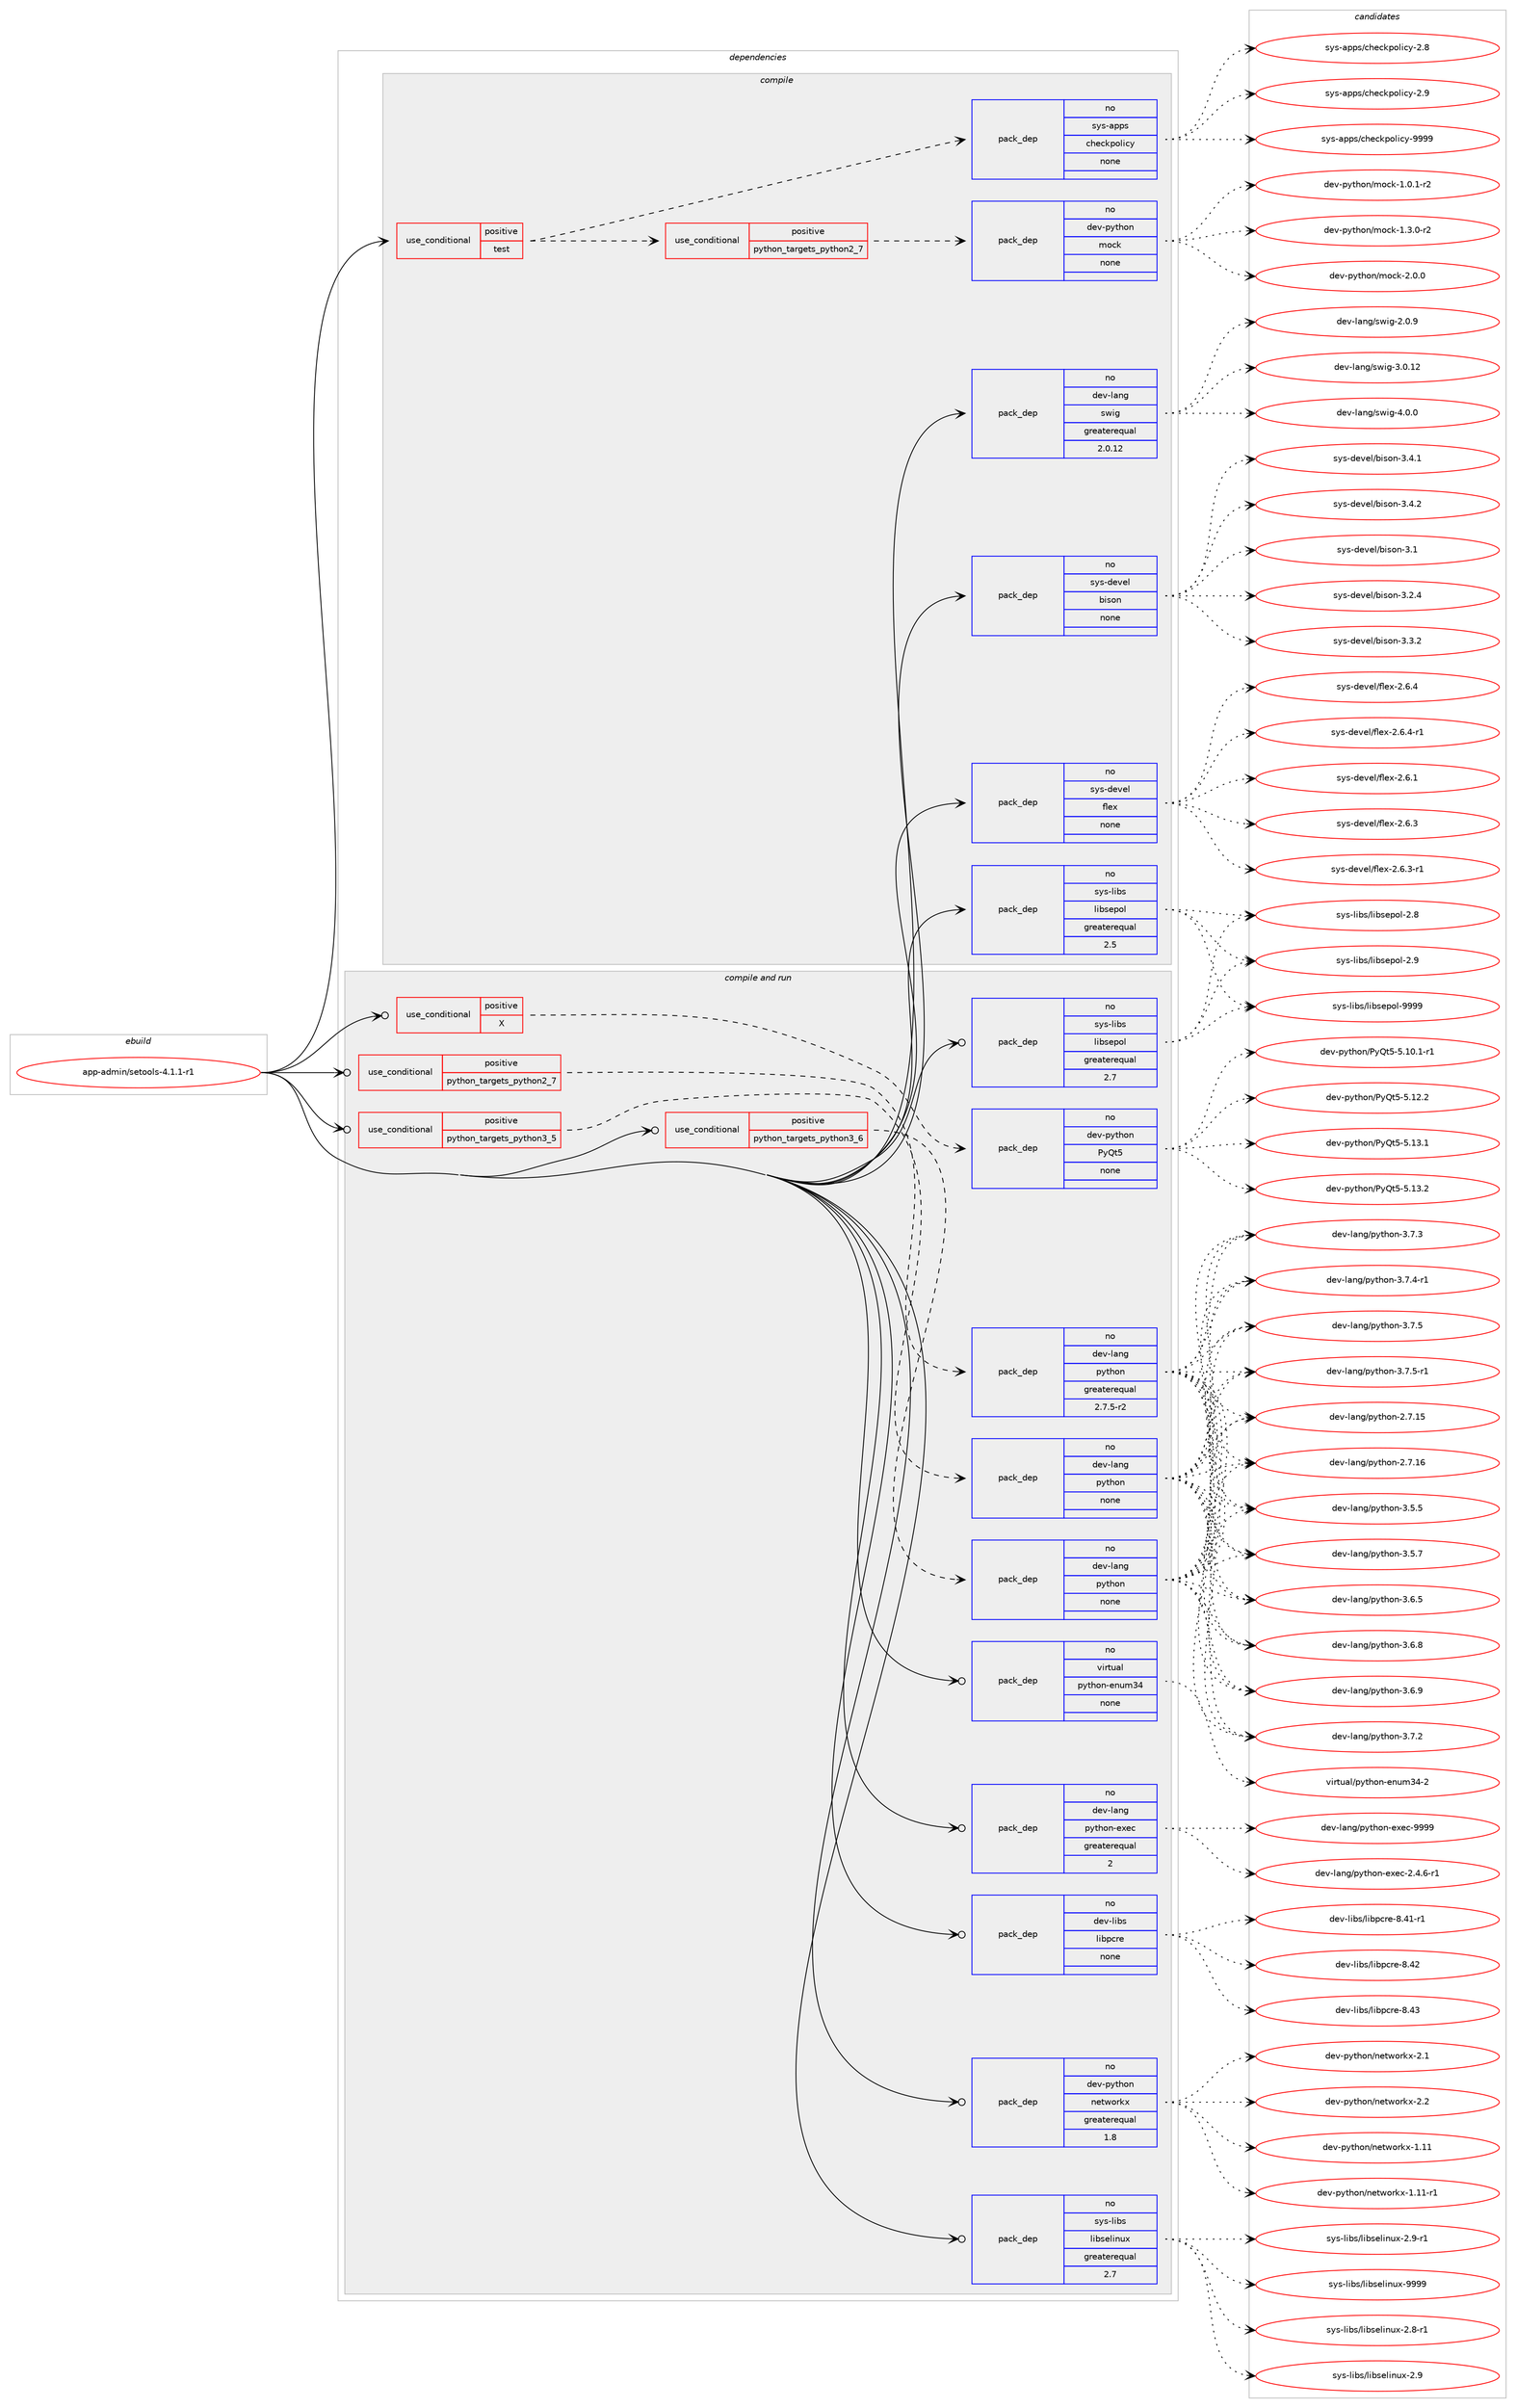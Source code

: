 digraph prolog {

# *************
# Graph options
# *************

newrank=true;
concentrate=true;
compound=true;
graph [rankdir=LR,fontname=Helvetica,fontsize=10,ranksep=1.5];#, ranksep=2.5, nodesep=0.2];
edge  [arrowhead=vee];
node  [fontname=Helvetica,fontsize=10];

# **********
# The ebuild
# **********

subgraph cluster_leftcol {
color=gray;
rank=same;
label=<<i>ebuild</i>>;
id [label="app-admin/setools-4.1.1-r1", color=red, width=4, href="../app-admin/setools-4.1.1-r1.svg"];
}

# ****************
# The dependencies
# ****************

subgraph cluster_midcol {
color=gray;
label=<<i>dependencies</i>>;
subgraph cluster_compile {
fillcolor="#eeeeee";
style=filled;
label=<<i>compile</i>>;
subgraph cond112212 {
dependency471110 [label=<<TABLE BORDER="0" CELLBORDER="1" CELLSPACING="0" CELLPADDING="4"><TR><TD ROWSPAN="3" CELLPADDING="10">use_conditional</TD></TR><TR><TD>positive</TD></TR><TR><TD>test</TD></TR></TABLE>>, shape=none, color=red];
subgraph cond112213 {
dependency471111 [label=<<TABLE BORDER="0" CELLBORDER="1" CELLSPACING="0" CELLPADDING="4"><TR><TD ROWSPAN="3" CELLPADDING="10">use_conditional</TD></TR><TR><TD>positive</TD></TR><TR><TD>python_targets_python2_7</TD></TR></TABLE>>, shape=none, color=red];
subgraph pack350349 {
dependency471112 [label=<<TABLE BORDER="0" CELLBORDER="1" CELLSPACING="0" CELLPADDING="4" WIDTH="220"><TR><TD ROWSPAN="6" CELLPADDING="30">pack_dep</TD></TR><TR><TD WIDTH="110">no</TD></TR><TR><TD>dev-python</TD></TR><TR><TD>mock</TD></TR><TR><TD>none</TD></TR><TR><TD></TD></TR></TABLE>>, shape=none, color=blue];
}
dependency471111:e -> dependency471112:w [weight=20,style="dashed",arrowhead="vee"];
}
dependency471110:e -> dependency471111:w [weight=20,style="dashed",arrowhead="vee"];
subgraph pack350350 {
dependency471113 [label=<<TABLE BORDER="0" CELLBORDER="1" CELLSPACING="0" CELLPADDING="4" WIDTH="220"><TR><TD ROWSPAN="6" CELLPADDING="30">pack_dep</TD></TR><TR><TD WIDTH="110">no</TD></TR><TR><TD>sys-apps</TD></TR><TR><TD>checkpolicy</TD></TR><TR><TD>none</TD></TR><TR><TD></TD></TR></TABLE>>, shape=none, color=blue];
}
dependency471110:e -> dependency471113:w [weight=20,style="dashed",arrowhead="vee"];
}
id:e -> dependency471110:w [weight=20,style="solid",arrowhead="vee"];
subgraph pack350351 {
dependency471114 [label=<<TABLE BORDER="0" CELLBORDER="1" CELLSPACING="0" CELLPADDING="4" WIDTH="220"><TR><TD ROWSPAN="6" CELLPADDING="30">pack_dep</TD></TR><TR><TD WIDTH="110">no</TD></TR><TR><TD>dev-lang</TD></TR><TR><TD>swig</TD></TR><TR><TD>greaterequal</TD></TR><TR><TD>2.0.12</TD></TR></TABLE>>, shape=none, color=blue];
}
id:e -> dependency471114:w [weight=20,style="solid",arrowhead="vee"];
subgraph pack350352 {
dependency471115 [label=<<TABLE BORDER="0" CELLBORDER="1" CELLSPACING="0" CELLPADDING="4" WIDTH="220"><TR><TD ROWSPAN="6" CELLPADDING="30">pack_dep</TD></TR><TR><TD WIDTH="110">no</TD></TR><TR><TD>sys-devel</TD></TR><TR><TD>bison</TD></TR><TR><TD>none</TD></TR><TR><TD></TD></TR></TABLE>>, shape=none, color=blue];
}
id:e -> dependency471115:w [weight=20,style="solid",arrowhead="vee"];
subgraph pack350353 {
dependency471116 [label=<<TABLE BORDER="0" CELLBORDER="1" CELLSPACING="0" CELLPADDING="4" WIDTH="220"><TR><TD ROWSPAN="6" CELLPADDING="30">pack_dep</TD></TR><TR><TD WIDTH="110">no</TD></TR><TR><TD>sys-devel</TD></TR><TR><TD>flex</TD></TR><TR><TD>none</TD></TR><TR><TD></TD></TR></TABLE>>, shape=none, color=blue];
}
id:e -> dependency471116:w [weight=20,style="solid",arrowhead="vee"];
subgraph pack350354 {
dependency471117 [label=<<TABLE BORDER="0" CELLBORDER="1" CELLSPACING="0" CELLPADDING="4" WIDTH="220"><TR><TD ROWSPAN="6" CELLPADDING="30">pack_dep</TD></TR><TR><TD WIDTH="110">no</TD></TR><TR><TD>sys-libs</TD></TR><TR><TD>libsepol</TD></TR><TR><TD>greaterequal</TD></TR><TR><TD>2.5</TD></TR></TABLE>>, shape=none, color=blue];
}
id:e -> dependency471117:w [weight=20,style="solid",arrowhead="vee"];
}
subgraph cluster_compileandrun {
fillcolor="#eeeeee";
style=filled;
label=<<i>compile and run</i>>;
subgraph cond112214 {
dependency471118 [label=<<TABLE BORDER="0" CELLBORDER="1" CELLSPACING="0" CELLPADDING="4"><TR><TD ROWSPAN="3" CELLPADDING="10">use_conditional</TD></TR><TR><TD>positive</TD></TR><TR><TD>X</TD></TR></TABLE>>, shape=none, color=red];
subgraph pack350355 {
dependency471119 [label=<<TABLE BORDER="0" CELLBORDER="1" CELLSPACING="0" CELLPADDING="4" WIDTH="220"><TR><TD ROWSPAN="6" CELLPADDING="30">pack_dep</TD></TR><TR><TD WIDTH="110">no</TD></TR><TR><TD>dev-python</TD></TR><TR><TD>PyQt5</TD></TR><TR><TD>none</TD></TR><TR><TD></TD></TR></TABLE>>, shape=none, color=blue];
}
dependency471118:e -> dependency471119:w [weight=20,style="dashed",arrowhead="vee"];
}
id:e -> dependency471118:w [weight=20,style="solid",arrowhead="odotvee"];
subgraph cond112215 {
dependency471120 [label=<<TABLE BORDER="0" CELLBORDER="1" CELLSPACING="0" CELLPADDING="4"><TR><TD ROWSPAN="3" CELLPADDING="10">use_conditional</TD></TR><TR><TD>positive</TD></TR><TR><TD>python_targets_python2_7</TD></TR></TABLE>>, shape=none, color=red];
subgraph pack350356 {
dependency471121 [label=<<TABLE BORDER="0" CELLBORDER="1" CELLSPACING="0" CELLPADDING="4" WIDTH="220"><TR><TD ROWSPAN="6" CELLPADDING="30">pack_dep</TD></TR><TR><TD WIDTH="110">no</TD></TR><TR><TD>dev-lang</TD></TR><TR><TD>python</TD></TR><TR><TD>greaterequal</TD></TR><TR><TD>2.7.5-r2</TD></TR></TABLE>>, shape=none, color=blue];
}
dependency471120:e -> dependency471121:w [weight=20,style="dashed",arrowhead="vee"];
}
id:e -> dependency471120:w [weight=20,style="solid",arrowhead="odotvee"];
subgraph cond112216 {
dependency471122 [label=<<TABLE BORDER="0" CELLBORDER="1" CELLSPACING="0" CELLPADDING="4"><TR><TD ROWSPAN="3" CELLPADDING="10">use_conditional</TD></TR><TR><TD>positive</TD></TR><TR><TD>python_targets_python3_5</TD></TR></TABLE>>, shape=none, color=red];
subgraph pack350357 {
dependency471123 [label=<<TABLE BORDER="0" CELLBORDER="1" CELLSPACING="0" CELLPADDING="4" WIDTH="220"><TR><TD ROWSPAN="6" CELLPADDING="30">pack_dep</TD></TR><TR><TD WIDTH="110">no</TD></TR><TR><TD>dev-lang</TD></TR><TR><TD>python</TD></TR><TR><TD>none</TD></TR><TR><TD></TD></TR></TABLE>>, shape=none, color=blue];
}
dependency471122:e -> dependency471123:w [weight=20,style="dashed",arrowhead="vee"];
}
id:e -> dependency471122:w [weight=20,style="solid",arrowhead="odotvee"];
subgraph cond112217 {
dependency471124 [label=<<TABLE BORDER="0" CELLBORDER="1" CELLSPACING="0" CELLPADDING="4"><TR><TD ROWSPAN="3" CELLPADDING="10">use_conditional</TD></TR><TR><TD>positive</TD></TR><TR><TD>python_targets_python3_6</TD></TR></TABLE>>, shape=none, color=red];
subgraph pack350358 {
dependency471125 [label=<<TABLE BORDER="0" CELLBORDER="1" CELLSPACING="0" CELLPADDING="4" WIDTH="220"><TR><TD ROWSPAN="6" CELLPADDING="30">pack_dep</TD></TR><TR><TD WIDTH="110">no</TD></TR><TR><TD>dev-lang</TD></TR><TR><TD>python</TD></TR><TR><TD>none</TD></TR><TR><TD></TD></TR></TABLE>>, shape=none, color=blue];
}
dependency471124:e -> dependency471125:w [weight=20,style="dashed",arrowhead="vee"];
}
id:e -> dependency471124:w [weight=20,style="solid",arrowhead="odotvee"];
subgraph pack350359 {
dependency471126 [label=<<TABLE BORDER="0" CELLBORDER="1" CELLSPACING="0" CELLPADDING="4" WIDTH="220"><TR><TD ROWSPAN="6" CELLPADDING="30">pack_dep</TD></TR><TR><TD WIDTH="110">no</TD></TR><TR><TD>dev-lang</TD></TR><TR><TD>python-exec</TD></TR><TR><TD>greaterequal</TD></TR><TR><TD>2</TD></TR></TABLE>>, shape=none, color=blue];
}
id:e -> dependency471126:w [weight=20,style="solid",arrowhead="odotvee"];
subgraph pack350360 {
dependency471127 [label=<<TABLE BORDER="0" CELLBORDER="1" CELLSPACING="0" CELLPADDING="4" WIDTH="220"><TR><TD ROWSPAN="6" CELLPADDING="30">pack_dep</TD></TR><TR><TD WIDTH="110">no</TD></TR><TR><TD>dev-libs</TD></TR><TR><TD>libpcre</TD></TR><TR><TD>none</TD></TR><TR><TD></TD></TR></TABLE>>, shape=none, color=blue];
}
id:e -> dependency471127:w [weight=20,style="solid",arrowhead="odotvee"];
subgraph pack350361 {
dependency471128 [label=<<TABLE BORDER="0" CELLBORDER="1" CELLSPACING="0" CELLPADDING="4" WIDTH="220"><TR><TD ROWSPAN="6" CELLPADDING="30">pack_dep</TD></TR><TR><TD WIDTH="110">no</TD></TR><TR><TD>dev-python</TD></TR><TR><TD>networkx</TD></TR><TR><TD>greaterequal</TD></TR><TR><TD>1.8</TD></TR></TABLE>>, shape=none, color=blue];
}
id:e -> dependency471128:w [weight=20,style="solid",arrowhead="odotvee"];
subgraph pack350362 {
dependency471129 [label=<<TABLE BORDER="0" CELLBORDER="1" CELLSPACING="0" CELLPADDING="4" WIDTH="220"><TR><TD ROWSPAN="6" CELLPADDING="30">pack_dep</TD></TR><TR><TD WIDTH="110">no</TD></TR><TR><TD>sys-libs</TD></TR><TR><TD>libselinux</TD></TR><TR><TD>greaterequal</TD></TR><TR><TD>2.7</TD></TR></TABLE>>, shape=none, color=blue];
}
id:e -> dependency471129:w [weight=20,style="solid",arrowhead="odotvee"];
subgraph pack350363 {
dependency471130 [label=<<TABLE BORDER="0" CELLBORDER="1" CELLSPACING="0" CELLPADDING="4" WIDTH="220"><TR><TD ROWSPAN="6" CELLPADDING="30">pack_dep</TD></TR><TR><TD WIDTH="110">no</TD></TR><TR><TD>sys-libs</TD></TR><TR><TD>libsepol</TD></TR><TR><TD>greaterequal</TD></TR><TR><TD>2.7</TD></TR></TABLE>>, shape=none, color=blue];
}
id:e -> dependency471130:w [weight=20,style="solid",arrowhead="odotvee"];
subgraph pack350364 {
dependency471131 [label=<<TABLE BORDER="0" CELLBORDER="1" CELLSPACING="0" CELLPADDING="4" WIDTH="220"><TR><TD ROWSPAN="6" CELLPADDING="30">pack_dep</TD></TR><TR><TD WIDTH="110">no</TD></TR><TR><TD>virtual</TD></TR><TR><TD>python-enum34</TD></TR><TR><TD>none</TD></TR><TR><TD></TD></TR></TABLE>>, shape=none, color=blue];
}
id:e -> dependency471131:w [weight=20,style="solid",arrowhead="odotvee"];
}
subgraph cluster_run {
fillcolor="#eeeeee";
style=filled;
label=<<i>run</i>>;
}
}

# **************
# The candidates
# **************

subgraph cluster_choices {
rank=same;
color=gray;
label=<<i>candidates</i>>;

subgraph choice350349 {
color=black;
nodesep=1;
choice1001011184511212111610411111047109111991074549464846494511450 [label="dev-python/mock-1.0.1-r2", color=red, width=4,href="../dev-python/mock-1.0.1-r2.svg"];
choice1001011184511212111610411111047109111991074549465146484511450 [label="dev-python/mock-1.3.0-r2", color=red, width=4,href="../dev-python/mock-1.3.0-r2.svg"];
choice100101118451121211161041111104710911199107455046484648 [label="dev-python/mock-2.0.0", color=red, width=4,href="../dev-python/mock-2.0.0.svg"];
dependency471112:e -> choice1001011184511212111610411111047109111991074549464846494511450:w [style=dotted,weight="100"];
dependency471112:e -> choice1001011184511212111610411111047109111991074549465146484511450:w [style=dotted,weight="100"];
dependency471112:e -> choice100101118451121211161041111104710911199107455046484648:w [style=dotted,weight="100"];
}
subgraph choice350350 {
color=black;
nodesep=1;
choice11512111545971121121154799104101991071121111081059912145504656 [label="sys-apps/checkpolicy-2.8", color=red, width=4,href="../sys-apps/checkpolicy-2.8.svg"];
choice11512111545971121121154799104101991071121111081059912145504657 [label="sys-apps/checkpolicy-2.9", color=red, width=4,href="../sys-apps/checkpolicy-2.9.svg"];
choice1151211154597112112115479910410199107112111108105991214557575757 [label="sys-apps/checkpolicy-9999", color=red, width=4,href="../sys-apps/checkpolicy-9999.svg"];
dependency471113:e -> choice11512111545971121121154799104101991071121111081059912145504656:w [style=dotted,weight="100"];
dependency471113:e -> choice11512111545971121121154799104101991071121111081059912145504657:w [style=dotted,weight="100"];
dependency471113:e -> choice1151211154597112112115479910410199107112111108105991214557575757:w [style=dotted,weight="100"];
}
subgraph choice350351 {
color=black;
nodesep=1;
choice100101118451089711010347115119105103455046484657 [label="dev-lang/swig-2.0.9", color=red, width=4,href="../dev-lang/swig-2.0.9.svg"];
choice10010111845108971101034711511910510345514648464950 [label="dev-lang/swig-3.0.12", color=red, width=4,href="../dev-lang/swig-3.0.12.svg"];
choice100101118451089711010347115119105103455246484648 [label="dev-lang/swig-4.0.0", color=red, width=4,href="../dev-lang/swig-4.0.0.svg"];
dependency471114:e -> choice100101118451089711010347115119105103455046484657:w [style=dotted,weight="100"];
dependency471114:e -> choice10010111845108971101034711511910510345514648464950:w [style=dotted,weight="100"];
dependency471114:e -> choice100101118451089711010347115119105103455246484648:w [style=dotted,weight="100"];
}
subgraph choice350352 {
color=black;
nodesep=1;
choice11512111545100101118101108479810511511111045514649 [label="sys-devel/bison-3.1", color=red, width=4,href="../sys-devel/bison-3.1.svg"];
choice115121115451001011181011084798105115111110455146504652 [label="sys-devel/bison-3.2.4", color=red, width=4,href="../sys-devel/bison-3.2.4.svg"];
choice115121115451001011181011084798105115111110455146514650 [label="sys-devel/bison-3.3.2", color=red, width=4,href="../sys-devel/bison-3.3.2.svg"];
choice115121115451001011181011084798105115111110455146524649 [label="sys-devel/bison-3.4.1", color=red, width=4,href="../sys-devel/bison-3.4.1.svg"];
choice115121115451001011181011084798105115111110455146524650 [label="sys-devel/bison-3.4.2", color=red, width=4,href="../sys-devel/bison-3.4.2.svg"];
dependency471115:e -> choice11512111545100101118101108479810511511111045514649:w [style=dotted,weight="100"];
dependency471115:e -> choice115121115451001011181011084798105115111110455146504652:w [style=dotted,weight="100"];
dependency471115:e -> choice115121115451001011181011084798105115111110455146514650:w [style=dotted,weight="100"];
dependency471115:e -> choice115121115451001011181011084798105115111110455146524649:w [style=dotted,weight="100"];
dependency471115:e -> choice115121115451001011181011084798105115111110455146524650:w [style=dotted,weight="100"];
}
subgraph choice350353 {
color=black;
nodesep=1;
choice1151211154510010111810110847102108101120455046544649 [label="sys-devel/flex-2.6.1", color=red, width=4,href="../sys-devel/flex-2.6.1.svg"];
choice1151211154510010111810110847102108101120455046544651 [label="sys-devel/flex-2.6.3", color=red, width=4,href="../sys-devel/flex-2.6.3.svg"];
choice11512111545100101118101108471021081011204550465446514511449 [label="sys-devel/flex-2.6.3-r1", color=red, width=4,href="../sys-devel/flex-2.6.3-r1.svg"];
choice1151211154510010111810110847102108101120455046544652 [label="sys-devel/flex-2.6.4", color=red, width=4,href="../sys-devel/flex-2.6.4.svg"];
choice11512111545100101118101108471021081011204550465446524511449 [label="sys-devel/flex-2.6.4-r1", color=red, width=4,href="../sys-devel/flex-2.6.4-r1.svg"];
dependency471116:e -> choice1151211154510010111810110847102108101120455046544649:w [style=dotted,weight="100"];
dependency471116:e -> choice1151211154510010111810110847102108101120455046544651:w [style=dotted,weight="100"];
dependency471116:e -> choice11512111545100101118101108471021081011204550465446514511449:w [style=dotted,weight="100"];
dependency471116:e -> choice1151211154510010111810110847102108101120455046544652:w [style=dotted,weight="100"];
dependency471116:e -> choice11512111545100101118101108471021081011204550465446524511449:w [style=dotted,weight="100"];
}
subgraph choice350354 {
color=black;
nodesep=1;
choice1151211154510810598115471081059811510111211110845504656 [label="sys-libs/libsepol-2.8", color=red, width=4,href="../sys-libs/libsepol-2.8.svg"];
choice1151211154510810598115471081059811510111211110845504657 [label="sys-libs/libsepol-2.9", color=red, width=4,href="../sys-libs/libsepol-2.9.svg"];
choice115121115451081059811547108105981151011121111084557575757 [label="sys-libs/libsepol-9999", color=red, width=4,href="../sys-libs/libsepol-9999.svg"];
dependency471117:e -> choice1151211154510810598115471081059811510111211110845504656:w [style=dotted,weight="100"];
dependency471117:e -> choice1151211154510810598115471081059811510111211110845504657:w [style=dotted,weight="100"];
dependency471117:e -> choice115121115451081059811547108105981151011121111084557575757:w [style=dotted,weight="100"];
}
subgraph choice350355 {
color=black;
nodesep=1;
choice1001011184511212111610411111047801218111653455346494846494511449 [label="dev-python/PyQt5-5.10.1-r1", color=red, width=4,href="../dev-python/PyQt5-5.10.1-r1.svg"];
choice100101118451121211161041111104780121811165345534649504650 [label="dev-python/PyQt5-5.12.2", color=red, width=4,href="../dev-python/PyQt5-5.12.2.svg"];
choice100101118451121211161041111104780121811165345534649514649 [label="dev-python/PyQt5-5.13.1", color=red, width=4,href="../dev-python/PyQt5-5.13.1.svg"];
choice100101118451121211161041111104780121811165345534649514650 [label="dev-python/PyQt5-5.13.2", color=red, width=4,href="../dev-python/PyQt5-5.13.2.svg"];
dependency471119:e -> choice1001011184511212111610411111047801218111653455346494846494511449:w [style=dotted,weight="100"];
dependency471119:e -> choice100101118451121211161041111104780121811165345534649504650:w [style=dotted,weight="100"];
dependency471119:e -> choice100101118451121211161041111104780121811165345534649514649:w [style=dotted,weight="100"];
dependency471119:e -> choice100101118451121211161041111104780121811165345534649514650:w [style=dotted,weight="100"];
}
subgraph choice350356 {
color=black;
nodesep=1;
choice10010111845108971101034711212111610411111045504655464953 [label="dev-lang/python-2.7.15", color=red, width=4,href="../dev-lang/python-2.7.15.svg"];
choice10010111845108971101034711212111610411111045504655464954 [label="dev-lang/python-2.7.16", color=red, width=4,href="../dev-lang/python-2.7.16.svg"];
choice100101118451089711010347112121116104111110455146534653 [label="dev-lang/python-3.5.5", color=red, width=4,href="../dev-lang/python-3.5.5.svg"];
choice100101118451089711010347112121116104111110455146534655 [label="dev-lang/python-3.5.7", color=red, width=4,href="../dev-lang/python-3.5.7.svg"];
choice100101118451089711010347112121116104111110455146544653 [label="dev-lang/python-3.6.5", color=red, width=4,href="../dev-lang/python-3.6.5.svg"];
choice100101118451089711010347112121116104111110455146544656 [label="dev-lang/python-3.6.8", color=red, width=4,href="../dev-lang/python-3.6.8.svg"];
choice100101118451089711010347112121116104111110455146544657 [label="dev-lang/python-3.6.9", color=red, width=4,href="../dev-lang/python-3.6.9.svg"];
choice100101118451089711010347112121116104111110455146554650 [label="dev-lang/python-3.7.2", color=red, width=4,href="../dev-lang/python-3.7.2.svg"];
choice100101118451089711010347112121116104111110455146554651 [label="dev-lang/python-3.7.3", color=red, width=4,href="../dev-lang/python-3.7.3.svg"];
choice1001011184510897110103471121211161041111104551465546524511449 [label="dev-lang/python-3.7.4-r1", color=red, width=4,href="../dev-lang/python-3.7.4-r1.svg"];
choice100101118451089711010347112121116104111110455146554653 [label="dev-lang/python-3.7.5", color=red, width=4,href="../dev-lang/python-3.7.5.svg"];
choice1001011184510897110103471121211161041111104551465546534511449 [label="dev-lang/python-3.7.5-r1", color=red, width=4,href="../dev-lang/python-3.7.5-r1.svg"];
dependency471121:e -> choice10010111845108971101034711212111610411111045504655464953:w [style=dotted,weight="100"];
dependency471121:e -> choice10010111845108971101034711212111610411111045504655464954:w [style=dotted,weight="100"];
dependency471121:e -> choice100101118451089711010347112121116104111110455146534653:w [style=dotted,weight="100"];
dependency471121:e -> choice100101118451089711010347112121116104111110455146534655:w [style=dotted,weight="100"];
dependency471121:e -> choice100101118451089711010347112121116104111110455146544653:w [style=dotted,weight="100"];
dependency471121:e -> choice100101118451089711010347112121116104111110455146544656:w [style=dotted,weight="100"];
dependency471121:e -> choice100101118451089711010347112121116104111110455146544657:w [style=dotted,weight="100"];
dependency471121:e -> choice100101118451089711010347112121116104111110455146554650:w [style=dotted,weight="100"];
dependency471121:e -> choice100101118451089711010347112121116104111110455146554651:w [style=dotted,weight="100"];
dependency471121:e -> choice1001011184510897110103471121211161041111104551465546524511449:w [style=dotted,weight="100"];
dependency471121:e -> choice100101118451089711010347112121116104111110455146554653:w [style=dotted,weight="100"];
dependency471121:e -> choice1001011184510897110103471121211161041111104551465546534511449:w [style=dotted,weight="100"];
}
subgraph choice350357 {
color=black;
nodesep=1;
choice10010111845108971101034711212111610411111045504655464953 [label="dev-lang/python-2.7.15", color=red, width=4,href="../dev-lang/python-2.7.15.svg"];
choice10010111845108971101034711212111610411111045504655464954 [label="dev-lang/python-2.7.16", color=red, width=4,href="../dev-lang/python-2.7.16.svg"];
choice100101118451089711010347112121116104111110455146534653 [label="dev-lang/python-3.5.5", color=red, width=4,href="../dev-lang/python-3.5.5.svg"];
choice100101118451089711010347112121116104111110455146534655 [label="dev-lang/python-3.5.7", color=red, width=4,href="../dev-lang/python-3.5.7.svg"];
choice100101118451089711010347112121116104111110455146544653 [label="dev-lang/python-3.6.5", color=red, width=4,href="../dev-lang/python-3.6.5.svg"];
choice100101118451089711010347112121116104111110455146544656 [label="dev-lang/python-3.6.8", color=red, width=4,href="../dev-lang/python-3.6.8.svg"];
choice100101118451089711010347112121116104111110455146544657 [label="dev-lang/python-3.6.9", color=red, width=4,href="../dev-lang/python-3.6.9.svg"];
choice100101118451089711010347112121116104111110455146554650 [label="dev-lang/python-3.7.2", color=red, width=4,href="../dev-lang/python-3.7.2.svg"];
choice100101118451089711010347112121116104111110455146554651 [label="dev-lang/python-3.7.3", color=red, width=4,href="../dev-lang/python-3.7.3.svg"];
choice1001011184510897110103471121211161041111104551465546524511449 [label="dev-lang/python-3.7.4-r1", color=red, width=4,href="../dev-lang/python-3.7.4-r1.svg"];
choice100101118451089711010347112121116104111110455146554653 [label="dev-lang/python-3.7.5", color=red, width=4,href="../dev-lang/python-3.7.5.svg"];
choice1001011184510897110103471121211161041111104551465546534511449 [label="dev-lang/python-3.7.5-r1", color=red, width=4,href="../dev-lang/python-3.7.5-r1.svg"];
dependency471123:e -> choice10010111845108971101034711212111610411111045504655464953:w [style=dotted,weight="100"];
dependency471123:e -> choice10010111845108971101034711212111610411111045504655464954:w [style=dotted,weight="100"];
dependency471123:e -> choice100101118451089711010347112121116104111110455146534653:w [style=dotted,weight="100"];
dependency471123:e -> choice100101118451089711010347112121116104111110455146534655:w [style=dotted,weight="100"];
dependency471123:e -> choice100101118451089711010347112121116104111110455146544653:w [style=dotted,weight="100"];
dependency471123:e -> choice100101118451089711010347112121116104111110455146544656:w [style=dotted,weight="100"];
dependency471123:e -> choice100101118451089711010347112121116104111110455146544657:w [style=dotted,weight="100"];
dependency471123:e -> choice100101118451089711010347112121116104111110455146554650:w [style=dotted,weight="100"];
dependency471123:e -> choice100101118451089711010347112121116104111110455146554651:w [style=dotted,weight="100"];
dependency471123:e -> choice1001011184510897110103471121211161041111104551465546524511449:w [style=dotted,weight="100"];
dependency471123:e -> choice100101118451089711010347112121116104111110455146554653:w [style=dotted,weight="100"];
dependency471123:e -> choice1001011184510897110103471121211161041111104551465546534511449:w [style=dotted,weight="100"];
}
subgraph choice350358 {
color=black;
nodesep=1;
choice10010111845108971101034711212111610411111045504655464953 [label="dev-lang/python-2.7.15", color=red, width=4,href="../dev-lang/python-2.7.15.svg"];
choice10010111845108971101034711212111610411111045504655464954 [label="dev-lang/python-2.7.16", color=red, width=4,href="../dev-lang/python-2.7.16.svg"];
choice100101118451089711010347112121116104111110455146534653 [label="dev-lang/python-3.5.5", color=red, width=4,href="../dev-lang/python-3.5.5.svg"];
choice100101118451089711010347112121116104111110455146534655 [label="dev-lang/python-3.5.7", color=red, width=4,href="../dev-lang/python-3.5.7.svg"];
choice100101118451089711010347112121116104111110455146544653 [label="dev-lang/python-3.6.5", color=red, width=4,href="../dev-lang/python-3.6.5.svg"];
choice100101118451089711010347112121116104111110455146544656 [label="dev-lang/python-3.6.8", color=red, width=4,href="../dev-lang/python-3.6.8.svg"];
choice100101118451089711010347112121116104111110455146544657 [label="dev-lang/python-3.6.9", color=red, width=4,href="../dev-lang/python-3.6.9.svg"];
choice100101118451089711010347112121116104111110455146554650 [label="dev-lang/python-3.7.2", color=red, width=4,href="../dev-lang/python-3.7.2.svg"];
choice100101118451089711010347112121116104111110455146554651 [label="dev-lang/python-3.7.3", color=red, width=4,href="../dev-lang/python-3.7.3.svg"];
choice1001011184510897110103471121211161041111104551465546524511449 [label="dev-lang/python-3.7.4-r1", color=red, width=4,href="../dev-lang/python-3.7.4-r1.svg"];
choice100101118451089711010347112121116104111110455146554653 [label="dev-lang/python-3.7.5", color=red, width=4,href="../dev-lang/python-3.7.5.svg"];
choice1001011184510897110103471121211161041111104551465546534511449 [label="dev-lang/python-3.7.5-r1", color=red, width=4,href="../dev-lang/python-3.7.5-r1.svg"];
dependency471125:e -> choice10010111845108971101034711212111610411111045504655464953:w [style=dotted,weight="100"];
dependency471125:e -> choice10010111845108971101034711212111610411111045504655464954:w [style=dotted,weight="100"];
dependency471125:e -> choice100101118451089711010347112121116104111110455146534653:w [style=dotted,weight="100"];
dependency471125:e -> choice100101118451089711010347112121116104111110455146534655:w [style=dotted,weight="100"];
dependency471125:e -> choice100101118451089711010347112121116104111110455146544653:w [style=dotted,weight="100"];
dependency471125:e -> choice100101118451089711010347112121116104111110455146544656:w [style=dotted,weight="100"];
dependency471125:e -> choice100101118451089711010347112121116104111110455146544657:w [style=dotted,weight="100"];
dependency471125:e -> choice100101118451089711010347112121116104111110455146554650:w [style=dotted,weight="100"];
dependency471125:e -> choice100101118451089711010347112121116104111110455146554651:w [style=dotted,weight="100"];
dependency471125:e -> choice1001011184510897110103471121211161041111104551465546524511449:w [style=dotted,weight="100"];
dependency471125:e -> choice100101118451089711010347112121116104111110455146554653:w [style=dotted,weight="100"];
dependency471125:e -> choice1001011184510897110103471121211161041111104551465546534511449:w [style=dotted,weight="100"];
}
subgraph choice350359 {
color=black;
nodesep=1;
choice10010111845108971101034711212111610411111045101120101994550465246544511449 [label="dev-lang/python-exec-2.4.6-r1", color=red, width=4,href="../dev-lang/python-exec-2.4.6-r1.svg"];
choice10010111845108971101034711212111610411111045101120101994557575757 [label="dev-lang/python-exec-9999", color=red, width=4,href="../dev-lang/python-exec-9999.svg"];
dependency471126:e -> choice10010111845108971101034711212111610411111045101120101994550465246544511449:w [style=dotted,weight="100"];
dependency471126:e -> choice10010111845108971101034711212111610411111045101120101994557575757:w [style=dotted,weight="100"];
}
subgraph choice350360 {
color=black;
nodesep=1;
choice100101118451081059811547108105981129911410145564652494511449 [label="dev-libs/libpcre-8.41-r1", color=red, width=4,href="../dev-libs/libpcre-8.41-r1.svg"];
choice10010111845108105981154710810598112991141014556465250 [label="dev-libs/libpcre-8.42", color=red, width=4,href="../dev-libs/libpcre-8.42.svg"];
choice10010111845108105981154710810598112991141014556465251 [label="dev-libs/libpcre-8.43", color=red, width=4,href="../dev-libs/libpcre-8.43.svg"];
dependency471127:e -> choice100101118451081059811547108105981129911410145564652494511449:w [style=dotted,weight="100"];
dependency471127:e -> choice10010111845108105981154710810598112991141014556465250:w [style=dotted,weight="100"];
dependency471127:e -> choice10010111845108105981154710810598112991141014556465251:w [style=dotted,weight="100"];
}
subgraph choice350361 {
color=black;
nodesep=1;
choice10010111845112121116104111110471101011161191111141071204549464949 [label="dev-python/networkx-1.11", color=red, width=4,href="../dev-python/networkx-1.11.svg"];
choice100101118451121211161041111104711010111611911111410712045494649494511449 [label="dev-python/networkx-1.11-r1", color=red, width=4,href="../dev-python/networkx-1.11-r1.svg"];
choice100101118451121211161041111104711010111611911111410712045504649 [label="dev-python/networkx-2.1", color=red, width=4,href="../dev-python/networkx-2.1.svg"];
choice100101118451121211161041111104711010111611911111410712045504650 [label="dev-python/networkx-2.2", color=red, width=4,href="../dev-python/networkx-2.2.svg"];
dependency471128:e -> choice10010111845112121116104111110471101011161191111141071204549464949:w [style=dotted,weight="100"];
dependency471128:e -> choice100101118451121211161041111104711010111611911111410712045494649494511449:w [style=dotted,weight="100"];
dependency471128:e -> choice100101118451121211161041111104711010111611911111410712045504649:w [style=dotted,weight="100"];
dependency471128:e -> choice100101118451121211161041111104711010111611911111410712045504650:w [style=dotted,weight="100"];
}
subgraph choice350362 {
color=black;
nodesep=1;
choice11512111545108105981154710810598115101108105110117120455046564511449 [label="sys-libs/libselinux-2.8-r1", color=red, width=4,href="../sys-libs/libselinux-2.8-r1.svg"];
choice1151211154510810598115471081059811510110810511011712045504657 [label="sys-libs/libselinux-2.9", color=red, width=4,href="../sys-libs/libselinux-2.9.svg"];
choice11512111545108105981154710810598115101108105110117120455046574511449 [label="sys-libs/libselinux-2.9-r1", color=red, width=4,href="../sys-libs/libselinux-2.9-r1.svg"];
choice115121115451081059811547108105981151011081051101171204557575757 [label="sys-libs/libselinux-9999", color=red, width=4,href="../sys-libs/libselinux-9999.svg"];
dependency471129:e -> choice11512111545108105981154710810598115101108105110117120455046564511449:w [style=dotted,weight="100"];
dependency471129:e -> choice1151211154510810598115471081059811510110810511011712045504657:w [style=dotted,weight="100"];
dependency471129:e -> choice11512111545108105981154710810598115101108105110117120455046574511449:w [style=dotted,weight="100"];
dependency471129:e -> choice115121115451081059811547108105981151011081051101171204557575757:w [style=dotted,weight="100"];
}
subgraph choice350363 {
color=black;
nodesep=1;
choice1151211154510810598115471081059811510111211110845504656 [label="sys-libs/libsepol-2.8", color=red, width=4,href="../sys-libs/libsepol-2.8.svg"];
choice1151211154510810598115471081059811510111211110845504657 [label="sys-libs/libsepol-2.9", color=red, width=4,href="../sys-libs/libsepol-2.9.svg"];
choice115121115451081059811547108105981151011121111084557575757 [label="sys-libs/libsepol-9999", color=red, width=4,href="../sys-libs/libsepol-9999.svg"];
dependency471130:e -> choice1151211154510810598115471081059811510111211110845504656:w [style=dotted,weight="100"];
dependency471130:e -> choice1151211154510810598115471081059811510111211110845504657:w [style=dotted,weight="100"];
dependency471130:e -> choice115121115451081059811547108105981151011121111084557575757:w [style=dotted,weight="100"];
}
subgraph choice350364 {
color=black;
nodesep=1;
choice11810511411611797108471121211161041111104510111011710951524550 [label="virtual/python-enum34-2", color=red, width=4,href="../virtual/python-enum34-2.svg"];
dependency471131:e -> choice11810511411611797108471121211161041111104510111011710951524550:w [style=dotted,weight="100"];
}
}

}
